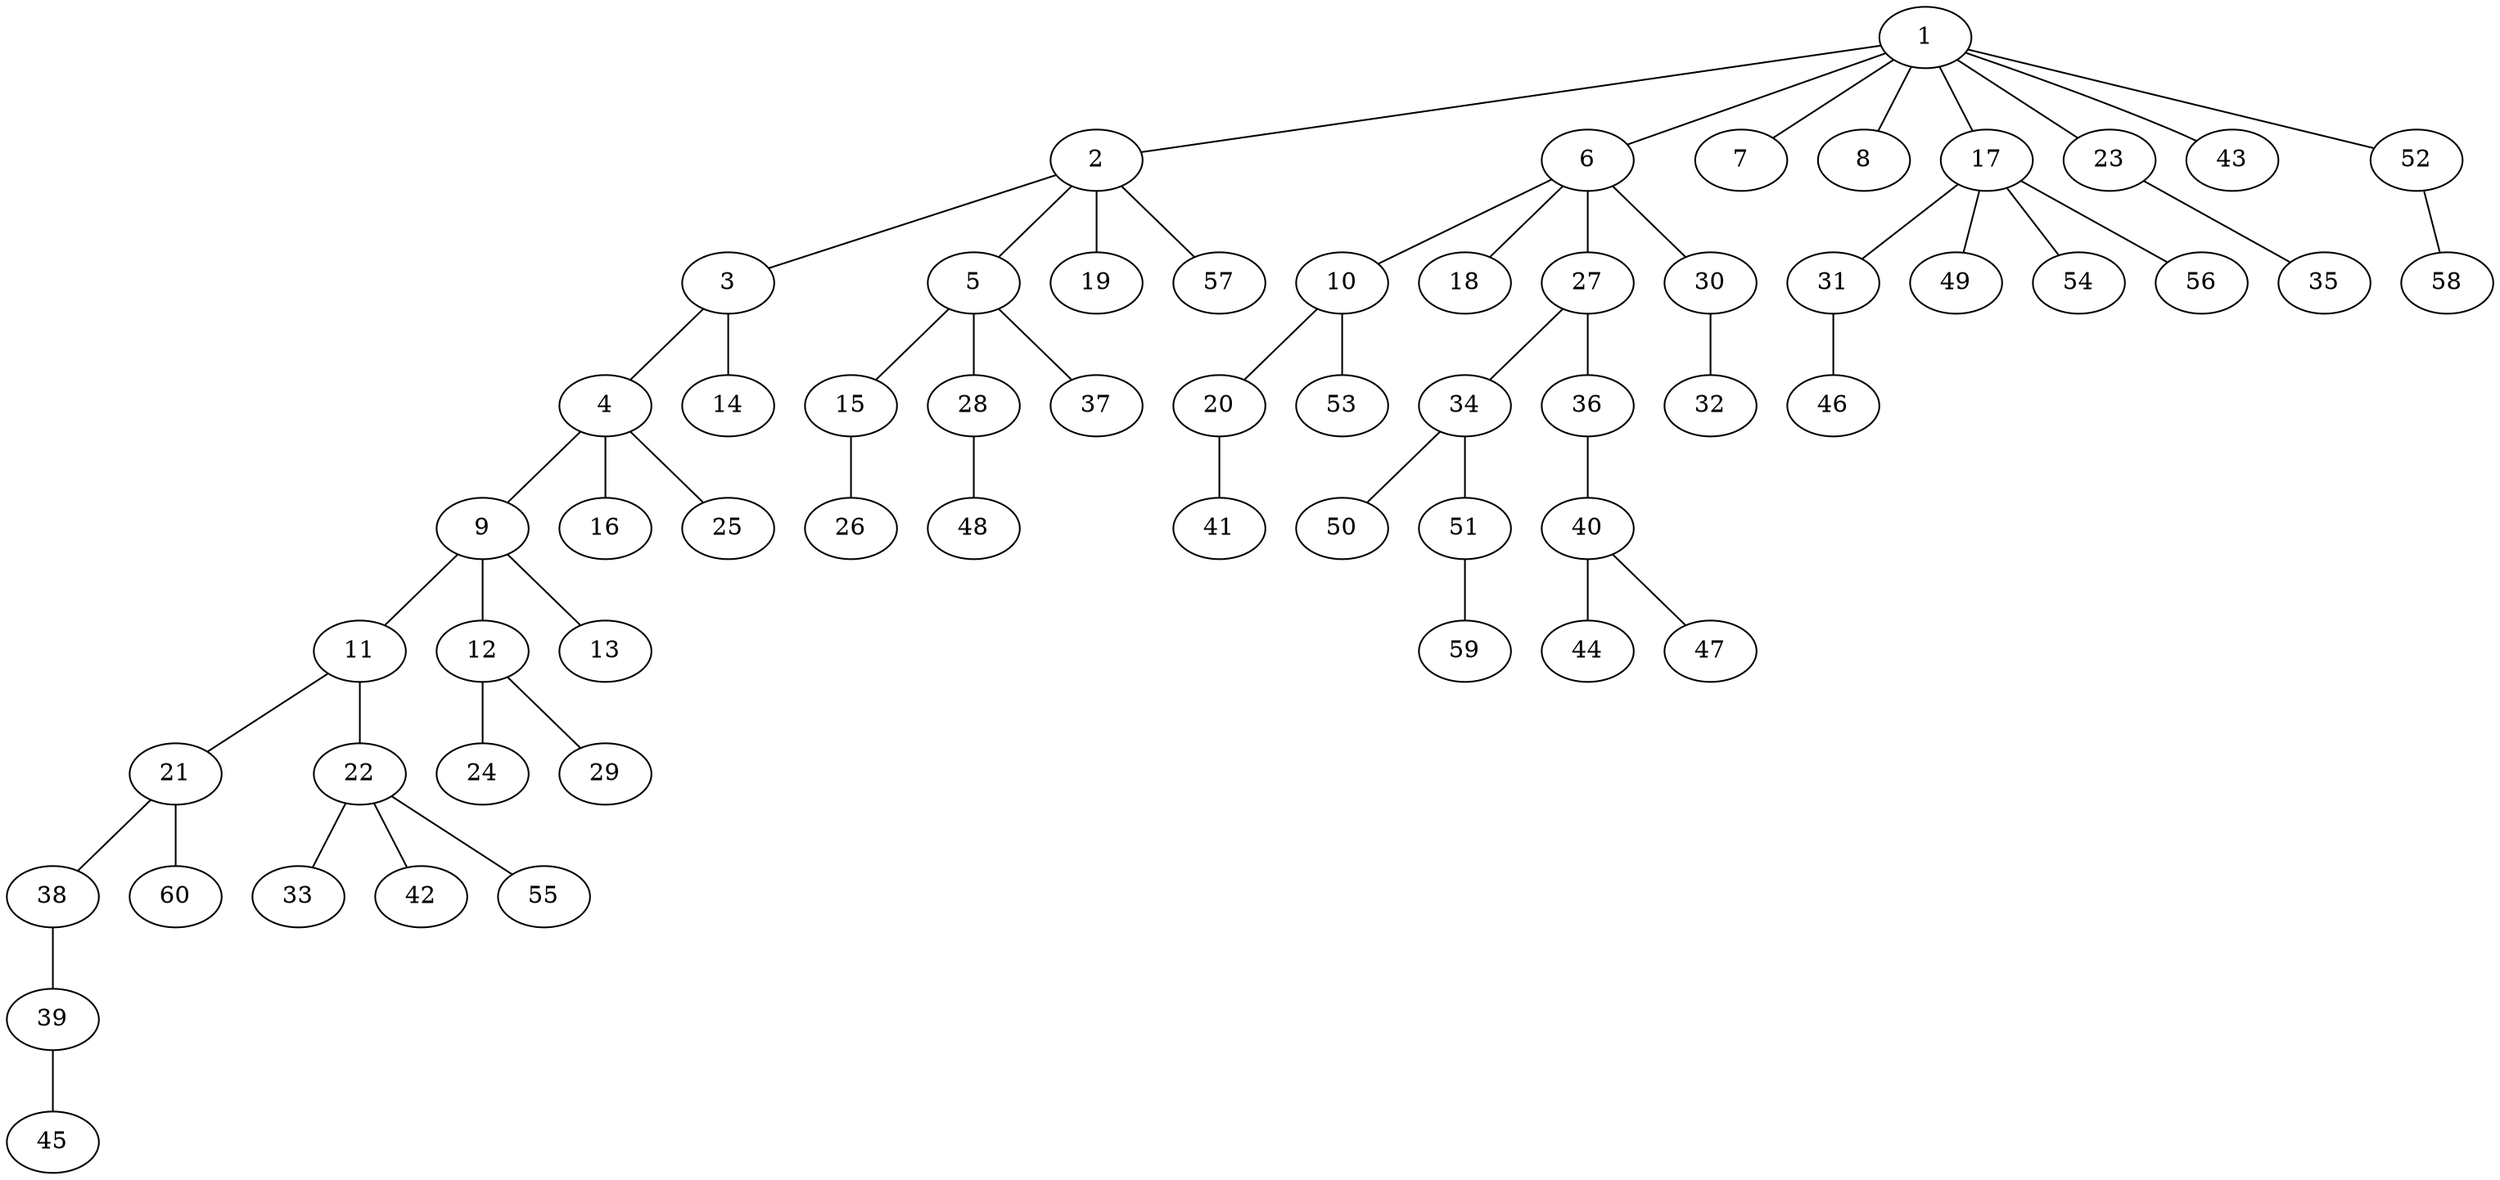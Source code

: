 graph graphname {1--2
1--6
1--7
1--8
1--17
1--23
1--43
1--52
2--3
2--5
2--19
2--57
3--4
3--14
4--9
4--16
4--25
5--15
5--28
5--37
6--10
6--18
6--27
6--30
9--11
9--12
9--13
10--20
10--53
11--21
11--22
12--24
12--29
15--26
17--31
17--49
17--54
17--56
20--41
21--38
21--60
22--33
22--42
22--55
23--35
27--34
27--36
28--48
30--32
31--46
34--50
34--51
36--40
38--39
39--45
40--44
40--47
51--59
52--58
}